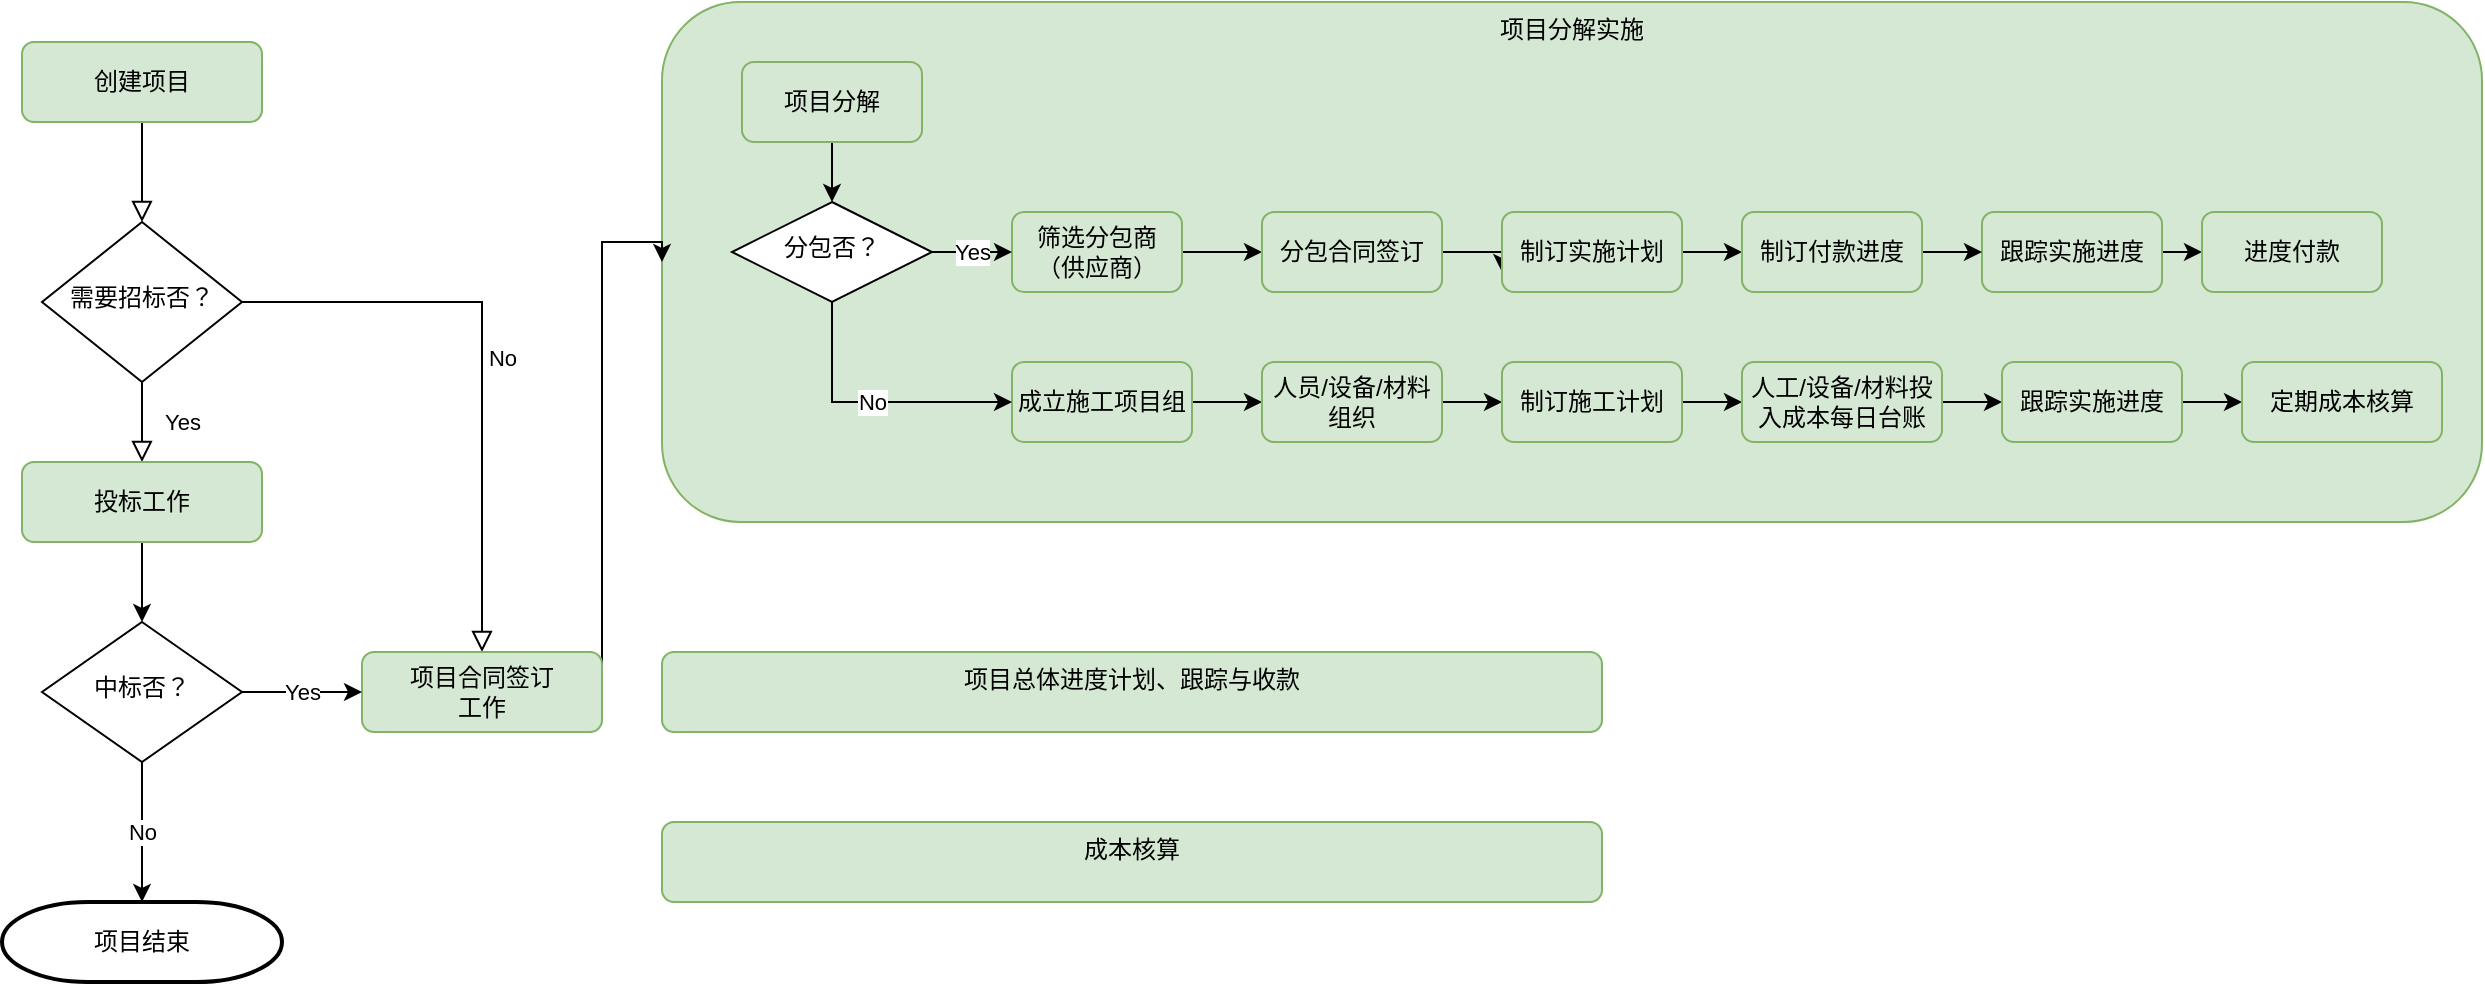 <mxfile version="14.9.6" type="github">
  <diagram id="C5RBs43oDa-KdzZeNtuy" name="工程项目主流程">
    <mxGraphModel dx="920" dy="551" grid="1" gridSize="10" guides="1" tooltips="1" connect="1" arrows="1" fold="1" page="1" pageScale="1" pageWidth="827" pageHeight="1169" math="0" shadow="0">
      <root>
        <mxCell id="WIyWlLk6GJQsqaUBKTNV-0" />
        <mxCell id="WIyWlLk6GJQsqaUBKTNV-1" parent="WIyWlLk6GJQsqaUBKTNV-0" />
        <mxCell id="ZUsVTnBsu4LH6Ej9sy42-20" value="项目分解实施" style="rounded=1;whiteSpace=wrap;html=1;fontSize=12;glass=0;strokeWidth=1;shadow=0;fillColor=#d5e8d4;strokeColor=#82b366;horizontal=1;verticalAlign=top;align=center;" vertex="1" parent="WIyWlLk6GJQsqaUBKTNV-1">
          <mxGeometry x="480" y="60" width="910" height="260" as="geometry" />
        </mxCell>
        <mxCell id="WIyWlLk6GJQsqaUBKTNV-2" value="" style="rounded=0;html=1;jettySize=auto;orthogonalLoop=1;fontSize=11;endArrow=block;endFill=0;endSize=8;strokeWidth=1;shadow=0;labelBackgroundColor=none;edgeStyle=orthogonalEdgeStyle;" parent="WIyWlLk6GJQsqaUBKTNV-1" source="WIyWlLk6GJQsqaUBKTNV-3" target="WIyWlLk6GJQsqaUBKTNV-6" edge="1">
          <mxGeometry relative="1" as="geometry" />
        </mxCell>
        <mxCell id="WIyWlLk6GJQsqaUBKTNV-3" value="创建项目" style="rounded=1;whiteSpace=wrap;html=1;fontSize=12;glass=0;strokeWidth=1;shadow=0;fillColor=#d5e8d4;strokeColor=#82b366;" parent="WIyWlLk6GJQsqaUBKTNV-1" vertex="1">
          <mxGeometry x="160" y="80" width="120" height="40" as="geometry" />
        </mxCell>
        <mxCell id="WIyWlLk6GJQsqaUBKTNV-4" value="Yes" style="rounded=0;html=1;jettySize=auto;orthogonalLoop=1;fontSize=11;endArrow=block;endFill=0;endSize=8;strokeWidth=1;shadow=0;labelBackgroundColor=none;edgeStyle=orthogonalEdgeStyle;" parent="WIyWlLk6GJQsqaUBKTNV-1" source="WIyWlLk6GJQsqaUBKTNV-6" edge="1">
          <mxGeometry y="20" relative="1" as="geometry">
            <mxPoint as="offset" />
            <mxPoint x="220" y="290" as="targetPoint" />
          </mxGeometry>
        </mxCell>
        <mxCell id="WIyWlLk6GJQsqaUBKTNV-5" value="No" style="edgeStyle=orthogonalEdgeStyle;rounded=0;html=1;jettySize=auto;orthogonalLoop=1;fontSize=11;endArrow=block;endFill=0;endSize=8;strokeWidth=1;shadow=0;labelBackgroundColor=none;entryX=0.5;entryY=0;entryDx=0;entryDy=0;" parent="WIyWlLk6GJQsqaUBKTNV-1" source="WIyWlLk6GJQsqaUBKTNV-6" target="WIyWlLk6GJQsqaUBKTNV-12" edge="1">
          <mxGeometry y="10" relative="1" as="geometry">
            <mxPoint as="offset" />
            <mxPoint x="320" y="210" as="targetPoint" />
          </mxGeometry>
        </mxCell>
        <mxCell id="WIyWlLk6GJQsqaUBKTNV-6" value="需要招标否？" style="rhombus;whiteSpace=wrap;html=1;shadow=0;fontFamily=Helvetica;fontSize=12;align=center;strokeWidth=1;spacing=6;spacingTop=-4;" parent="WIyWlLk6GJQsqaUBKTNV-1" vertex="1">
          <mxGeometry x="170" y="170" width="100" height="80" as="geometry" />
        </mxCell>
        <mxCell id="ZUsVTnBsu4LH6Ej9sy42-1" style="edgeStyle=orthogonalEdgeStyle;rounded=0;orthogonalLoop=1;jettySize=auto;html=1;exitX=0.5;exitY=1;exitDx=0;exitDy=0;entryX=0.5;entryY=0;entryDx=0;entryDy=0;" edge="1" parent="WIyWlLk6GJQsqaUBKTNV-1" source="WIyWlLk6GJQsqaUBKTNV-11" target="ZUsVTnBsu4LH6Ej9sy42-0">
          <mxGeometry relative="1" as="geometry">
            <Array as="points">
              <mxPoint x="220" y="330" />
            </Array>
          </mxGeometry>
        </mxCell>
        <mxCell id="WIyWlLk6GJQsqaUBKTNV-11" value="投标工作" style="rounded=1;whiteSpace=wrap;html=1;fontSize=12;glass=0;strokeWidth=1;shadow=0;fillColor=#d5e8d4;strokeColor=#82b366;" parent="WIyWlLk6GJQsqaUBKTNV-1" vertex="1">
          <mxGeometry x="160" y="290" width="120" height="40" as="geometry" />
        </mxCell>
        <mxCell id="ZUsVTnBsu4LH6Ej9sy42-10" style="edgeStyle=orthogonalEdgeStyle;rounded=0;orthogonalLoop=1;jettySize=auto;html=1;exitX=1;exitY=0.5;exitDx=0;exitDy=0;entryX=0;entryY=0.5;entryDx=0;entryDy=0;" edge="1" parent="WIyWlLk6GJQsqaUBKTNV-1" source="WIyWlLk6GJQsqaUBKTNV-12" target="ZUsVTnBsu4LH6Ej9sy42-20">
          <mxGeometry relative="1" as="geometry">
            <mxPoint x="500" y="405" as="targetPoint" />
            <Array as="points">
              <mxPoint x="450" y="180" />
              <mxPoint x="480" y="180" />
            </Array>
          </mxGeometry>
        </mxCell>
        <mxCell id="WIyWlLk6GJQsqaUBKTNV-12" value="项目合同签订&lt;br&gt;工作" style="rounded=1;whiteSpace=wrap;html=1;fontSize=12;glass=0;strokeWidth=1;shadow=0;fillColor=#d5e8d4;strokeColor=#82b366;" parent="WIyWlLk6GJQsqaUBKTNV-1" vertex="1">
          <mxGeometry x="330" y="385" width="120" height="40" as="geometry" />
        </mxCell>
        <mxCell id="ZUsVTnBsu4LH6Ej9sy42-3" value="Yes" style="edgeStyle=orthogonalEdgeStyle;rounded=0;orthogonalLoop=1;jettySize=auto;html=1;exitX=1;exitY=0.5;exitDx=0;exitDy=0;entryX=0;entryY=0.5;entryDx=0;entryDy=0;" edge="1" parent="WIyWlLk6GJQsqaUBKTNV-1" source="ZUsVTnBsu4LH6Ej9sy42-0" target="WIyWlLk6GJQsqaUBKTNV-12">
          <mxGeometry relative="1" as="geometry" />
        </mxCell>
        <mxCell id="ZUsVTnBsu4LH6Ej9sy42-6" value="No" style="edgeStyle=orthogonalEdgeStyle;rounded=0;orthogonalLoop=1;jettySize=auto;html=1;exitX=0.5;exitY=1;exitDx=0;exitDy=0;entryX=0.5;entryY=0;entryDx=0;entryDy=0;entryPerimeter=0;" edge="1" parent="WIyWlLk6GJQsqaUBKTNV-1" source="ZUsVTnBsu4LH6Ej9sy42-0" target="ZUsVTnBsu4LH6Ej9sy42-5">
          <mxGeometry relative="1" as="geometry" />
        </mxCell>
        <mxCell id="ZUsVTnBsu4LH6Ej9sy42-0" value="中标否？" style="rhombus;whiteSpace=wrap;html=1;shadow=0;fontFamily=Helvetica;fontSize=12;align=center;strokeWidth=1;spacing=6;spacingTop=-4;" vertex="1" parent="WIyWlLk6GJQsqaUBKTNV-1">
          <mxGeometry x="170" y="370" width="100" height="70" as="geometry" />
        </mxCell>
        <mxCell id="ZUsVTnBsu4LH6Ej9sy42-5" value="项目结束" style="strokeWidth=2;html=1;shape=mxgraph.flowchart.terminator;whiteSpace=wrap;" vertex="1" parent="WIyWlLk6GJQsqaUBKTNV-1">
          <mxGeometry x="150" y="510" width="140" height="40" as="geometry" />
        </mxCell>
        <mxCell id="ZUsVTnBsu4LH6Ej9sy42-16" style="edgeStyle=orthogonalEdgeStyle;rounded=0;orthogonalLoop=1;jettySize=auto;html=1;exitX=0.5;exitY=1;exitDx=0;exitDy=0;" edge="1" parent="WIyWlLk6GJQsqaUBKTNV-1" source="ZUsVTnBsu4LH6Ej9sy42-9" target="ZUsVTnBsu4LH6Ej9sy42-15">
          <mxGeometry relative="1" as="geometry" />
        </mxCell>
        <mxCell id="ZUsVTnBsu4LH6Ej9sy42-9" value="项目分解" style="rounded=1;whiteSpace=wrap;html=1;fontSize=12;glass=0;strokeWidth=1;shadow=0;fillColor=#d5e8d4;strokeColor=#82b366;" vertex="1" parent="WIyWlLk6GJQsqaUBKTNV-1">
          <mxGeometry x="520" y="90" width="90" height="40" as="geometry" />
        </mxCell>
        <mxCell id="ZUsVTnBsu4LH6Ej9sy42-26" style="edgeStyle=orthogonalEdgeStyle;rounded=0;orthogonalLoop=1;jettySize=auto;html=1;exitX=1;exitY=0.5;exitDx=0;exitDy=0;entryX=0;entryY=0.5;entryDx=0;entryDy=0;" edge="1" parent="WIyWlLk6GJQsqaUBKTNV-1" source="ZUsVTnBsu4LH6Ej9sy42-12" target="ZUsVTnBsu4LH6Ej9sy42-17">
          <mxGeometry relative="1" as="geometry" />
        </mxCell>
        <mxCell id="ZUsVTnBsu4LH6Ej9sy42-12" value="筛选分包商（供应商）" style="rounded=1;whiteSpace=wrap;html=1;fontSize=12;glass=0;strokeWidth=1;shadow=0;fillColor=#d5e8d4;strokeColor=#82b366;" vertex="1" parent="WIyWlLk6GJQsqaUBKTNV-1">
          <mxGeometry x="655" y="165" width="85" height="40" as="geometry" />
        </mxCell>
        <mxCell id="ZUsVTnBsu4LH6Ej9sy42-39" style="edgeStyle=orthogonalEdgeStyle;rounded=0;orthogonalLoop=1;jettySize=auto;html=1;exitX=1;exitY=0.5;exitDx=0;exitDy=0;entryX=0;entryY=0.5;entryDx=0;entryDy=0;" edge="1" parent="WIyWlLk6GJQsqaUBKTNV-1" source="ZUsVTnBsu4LH6Ej9sy42-13" target="ZUsVTnBsu4LH6Ej9sy42-34">
          <mxGeometry relative="1" as="geometry" />
        </mxCell>
        <mxCell id="ZUsVTnBsu4LH6Ej9sy42-13" value="成立施工项目组" style="rounded=1;whiteSpace=wrap;html=1;fontSize=12;glass=0;strokeWidth=1;shadow=0;fillColor=#d5e8d4;strokeColor=#82b366;" vertex="1" parent="WIyWlLk6GJQsqaUBKTNV-1">
          <mxGeometry x="655" y="240" width="90" height="40" as="geometry" />
        </mxCell>
        <mxCell id="ZUsVTnBsu4LH6Ej9sy42-31" value="Yes" style="edgeStyle=orthogonalEdgeStyle;rounded=0;orthogonalLoop=1;jettySize=auto;html=1;exitX=1;exitY=0.5;exitDx=0;exitDy=0;entryX=0;entryY=0.5;entryDx=0;entryDy=0;" edge="1" parent="WIyWlLk6GJQsqaUBKTNV-1" source="ZUsVTnBsu4LH6Ej9sy42-15" target="ZUsVTnBsu4LH6Ej9sy42-12">
          <mxGeometry relative="1" as="geometry" />
        </mxCell>
        <mxCell id="ZUsVTnBsu4LH6Ej9sy42-33" value="No" style="edgeStyle=orthogonalEdgeStyle;rounded=0;orthogonalLoop=1;jettySize=auto;html=1;exitX=0.5;exitY=1;exitDx=0;exitDy=0;entryX=0;entryY=0.5;entryDx=0;entryDy=0;" edge="1" parent="WIyWlLk6GJQsqaUBKTNV-1" source="ZUsVTnBsu4LH6Ej9sy42-15" target="ZUsVTnBsu4LH6Ej9sy42-13">
          <mxGeometry relative="1" as="geometry" />
        </mxCell>
        <mxCell id="ZUsVTnBsu4LH6Ej9sy42-15" value="分包否？" style="rhombus;whiteSpace=wrap;html=1;shadow=0;fontFamily=Helvetica;fontSize=12;align=center;strokeWidth=1;spacing=6;spacingTop=-4;" vertex="1" parent="WIyWlLk6GJQsqaUBKTNV-1">
          <mxGeometry x="515" y="160" width="100" height="50" as="geometry" />
        </mxCell>
        <mxCell id="ZUsVTnBsu4LH6Ej9sy42-27" style="edgeStyle=orthogonalEdgeStyle;rounded=0;orthogonalLoop=1;jettySize=auto;html=1;exitX=1;exitY=0.5;exitDx=0;exitDy=0;entryX=0;entryY=0.75;entryDx=0;entryDy=0;" edge="1" parent="WIyWlLk6GJQsqaUBKTNV-1" source="ZUsVTnBsu4LH6Ej9sy42-17" target="ZUsVTnBsu4LH6Ej9sy42-21">
          <mxGeometry relative="1" as="geometry" />
        </mxCell>
        <mxCell id="ZUsVTnBsu4LH6Ej9sy42-17" value="分包合同签订" style="rounded=1;whiteSpace=wrap;html=1;fontSize=12;glass=0;strokeWidth=1;shadow=0;fillColor=#d5e8d4;strokeColor=#82b366;" vertex="1" parent="WIyWlLk6GJQsqaUBKTNV-1">
          <mxGeometry x="780" y="165" width="90" height="40" as="geometry" />
        </mxCell>
        <mxCell id="ZUsVTnBsu4LH6Ej9sy42-28" style="edgeStyle=orthogonalEdgeStyle;rounded=0;orthogonalLoop=1;jettySize=auto;html=1;exitX=1;exitY=0.5;exitDx=0;exitDy=0;entryX=0;entryY=0.5;entryDx=0;entryDy=0;" edge="1" parent="WIyWlLk6GJQsqaUBKTNV-1" source="ZUsVTnBsu4LH6Ej9sy42-21" target="ZUsVTnBsu4LH6Ej9sy42-24">
          <mxGeometry relative="1" as="geometry" />
        </mxCell>
        <mxCell id="ZUsVTnBsu4LH6Ej9sy42-21" value="制订实施计划" style="rounded=1;whiteSpace=wrap;html=1;fontSize=12;glass=0;strokeWidth=1;shadow=0;fillColor=#d5e8d4;strokeColor=#82b366;" vertex="1" parent="WIyWlLk6GJQsqaUBKTNV-1">
          <mxGeometry x="900" y="165" width="90" height="40" as="geometry" />
        </mxCell>
        <mxCell id="ZUsVTnBsu4LH6Ej9sy42-30" style="edgeStyle=orthogonalEdgeStyle;rounded=0;orthogonalLoop=1;jettySize=auto;html=1;exitX=1;exitY=0.5;exitDx=0;exitDy=0;entryX=0;entryY=0.5;entryDx=0;entryDy=0;" edge="1" parent="WIyWlLk6GJQsqaUBKTNV-1" source="ZUsVTnBsu4LH6Ej9sy42-23" target="ZUsVTnBsu4LH6Ej9sy42-25">
          <mxGeometry relative="1" as="geometry" />
        </mxCell>
        <mxCell id="ZUsVTnBsu4LH6Ej9sy42-23" value="跟踪实施进度" style="rounded=1;whiteSpace=wrap;html=1;fontSize=12;glass=0;strokeWidth=1;shadow=0;fillColor=#d5e8d4;strokeColor=#82b366;" vertex="1" parent="WIyWlLk6GJQsqaUBKTNV-1">
          <mxGeometry x="1140" y="165" width="90" height="40" as="geometry" />
        </mxCell>
        <mxCell id="ZUsVTnBsu4LH6Ej9sy42-29" style="edgeStyle=orthogonalEdgeStyle;rounded=0;orthogonalLoop=1;jettySize=auto;html=1;exitX=1;exitY=0.5;exitDx=0;exitDy=0;entryX=0;entryY=0.5;entryDx=0;entryDy=0;" edge="1" parent="WIyWlLk6GJQsqaUBKTNV-1" source="ZUsVTnBsu4LH6Ej9sy42-24" target="ZUsVTnBsu4LH6Ej9sy42-23">
          <mxGeometry relative="1" as="geometry" />
        </mxCell>
        <mxCell id="ZUsVTnBsu4LH6Ej9sy42-24" value="制订付款进度" style="rounded=1;whiteSpace=wrap;html=1;fontSize=12;glass=0;strokeWidth=1;shadow=0;fillColor=#d5e8d4;strokeColor=#82b366;" vertex="1" parent="WIyWlLk6GJQsqaUBKTNV-1">
          <mxGeometry x="1020" y="165" width="90" height="40" as="geometry" />
        </mxCell>
        <mxCell id="ZUsVTnBsu4LH6Ej9sy42-25" value="进度付款" style="rounded=1;whiteSpace=wrap;html=1;fontSize=12;glass=0;strokeWidth=1;shadow=0;fillColor=#d5e8d4;strokeColor=#82b366;" vertex="1" parent="WIyWlLk6GJQsqaUBKTNV-1">
          <mxGeometry x="1250" y="165" width="90" height="40" as="geometry" />
        </mxCell>
        <mxCell id="ZUsVTnBsu4LH6Ej9sy42-40" style="edgeStyle=orthogonalEdgeStyle;rounded=0;orthogonalLoop=1;jettySize=auto;html=1;exitX=1;exitY=0.5;exitDx=0;exitDy=0;entryX=0;entryY=0.5;entryDx=0;entryDy=0;" edge="1" parent="WIyWlLk6GJQsqaUBKTNV-1" source="ZUsVTnBsu4LH6Ej9sy42-34" target="ZUsVTnBsu4LH6Ej9sy42-35">
          <mxGeometry relative="1" as="geometry" />
        </mxCell>
        <mxCell id="ZUsVTnBsu4LH6Ej9sy42-34" value="人员/设备/材料组织" style="rounded=1;whiteSpace=wrap;html=1;fontSize=12;glass=0;strokeWidth=1;shadow=0;fillColor=#d5e8d4;strokeColor=#82b366;" vertex="1" parent="WIyWlLk6GJQsqaUBKTNV-1">
          <mxGeometry x="780" y="240" width="90" height="40" as="geometry" />
        </mxCell>
        <mxCell id="ZUsVTnBsu4LH6Ej9sy42-41" style="edgeStyle=orthogonalEdgeStyle;rounded=0;orthogonalLoop=1;jettySize=auto;html=1;exitX=1;exitY=0.5;exitDx=0;exitDy=0;entryX=0;entryY=0.5;entryDx=0;entryDy=0;" edge="1" parent="WIyWlLk6GJQsqaUBKTNV-1" source="ZUsVTnBsu4LH6Ej9sy42-35" target="ZUsVTnBsu4LH6Ej9sy42-36">
          <mxGeometry relative="1" as="geometry" />
        </mxCell>
        <mxCell id="ZUsVTnBsu4LH6Ej9sy42-35" value="制订施工计划" style="rounded=1;whiteSpace=wrap;html=1;fontSize=12;glass=0;strokeWidth=1;shadow=0;fillColor=#d5e8d4;strokeColor=#82b366;" vertex="1" parent="WIyWlLk6GJQsqaUBKTNV-1">
          <mxGeometry x="900" y="240" width="90" height="40" as="geometry" />
        </mxCell>
        <mxCell id="ZUsVTnBsu4LH6Ej9sy42-42" style="edgeStyle=orthogonalEdgeStyle;rounded=0;orthogonalLoop=1;jettySize=auto;html=1;exitX=1;exitY=0.5;exitDx=0;exitDy=0;entryX=0;entryY=0.5;entryDx=0;entryDy=0;" edge="1" parent="WIyWlLk6GJQsqaUBKTNV-1" source="ZUsVTnBsu4LH6Ej9sy42-36" target="ZUsVTnBsu4LH6Ej9sy42-37">
          <mxGeometry relative="1" as="geometry" />
        </mxCell>
        <mxCell id="ZUsVTnBsu4LH6Ej9sy42-36" value="人工/设备/材料投入成本每日台账" style="rounded=1;whiteSpace=wrap;html=1;fontSize=12;glass=0;strokeWidth=1;shadow=0;fillColor=#d5e8d4;strokeColor=#82b366;" vertex="1" parent="WIyWlLk6GJQsqaUBKTNV-1">
          <mxGeometry x="1020" y="240" width="100" height="40" as="geometry" />
        </mxCell>
        <mxCell id="ZUsVTnBsu4LH6Ej9sy42-43" style="edgeStyle=orthogonalEdgeStyle;rounded=0;orthogonalLoop=1;jettySize=auto;html=1;exitX=1;exitY=0.5;exitDx=0;exitDy=0;entryX=0;entryY=0.5;entryDx=0;entryDy=0;" edge="1" parent="WIyWlLk6GJQsqaUBKTNV-1" source="ZUsVTnBsu4LH6Ej9sy42-37" target="ZUsVTnBsu4LH6Ej9sy42-38">
          <mxGeometry relative="1" as="geometry" />
        </mxCell>
        <mxCell id="ZUsVTnBsu4LH6Ej9sy42-37" value="跟踪实施进度" style="rounded=1;whiteSpace=wrap;html=1;fontSize=12;glass=0;strokeWidth=1;shadow=0;fillColor=#d5e8d4;strokeColor=#82b366;" vertex="1" parent="WIyWlLk6GJQsqaUBKTNV-1">
          <mxGeometry x="1150" y="240" width="90" height="40" as="geometry" />
        </mxCell>
        <mxCell id="ZUsVTnBsu4LH6Ej9sy42-38" value="定期成本核算" style="rounded=1;whiteSpace=wrap;html=1;fontSize=12;glass=0;strokeWidth=1;shadow=0;fillColor=#d5e8d4;strokeColor=#82b366;" vertex="1" parent="WIyWlLk6GJQsqaUBKTNV-1">
          <mxGeometry x="1270" y="240" width="100" height="40" as="geometry" />
        </mxCell>
        <mxCell id="ZUsVTnBsu4LH6Ej9sy42-44" value="项目总体进度计划、跟踪与收款" style="rounded=1;whiteSpace=wrap;html=1;fontSize=12;glass=0;strokeWidth=1;shadow=0;fillColor=#d5e8d4;strokeColor=#82b366;horizontal=1;verticalAlign=top;align=center;" vertex="1" parent="WIyWlLk6GJQsqaUBKTNV-1">
          <mxGeometry x="480" y="385" width="470" height="40" as="geometry" />
        </mxCell>
        <mxCell id="ZUsVTnBsu4LH6Ej9sy42-45" value="成本核算" style="rounded=1;whiteSpace=wrap;html=1;fontSize=12;glass=0;strokeWidth=1;shadow=0;fillColor=#d5e8d4;strokeColor=#82b366;horizontal=1;verticalAlign=top;align=center;" vertex="1" parent="WIyWlLk6GJQsqaUBKTNV-1">
          <mxGeometry x="480" y="470" width="470" height="40" as="geometry" />
        </mxCell>
      </root>
    </mxGraphModel>
  </diagram>
</mxfile>
